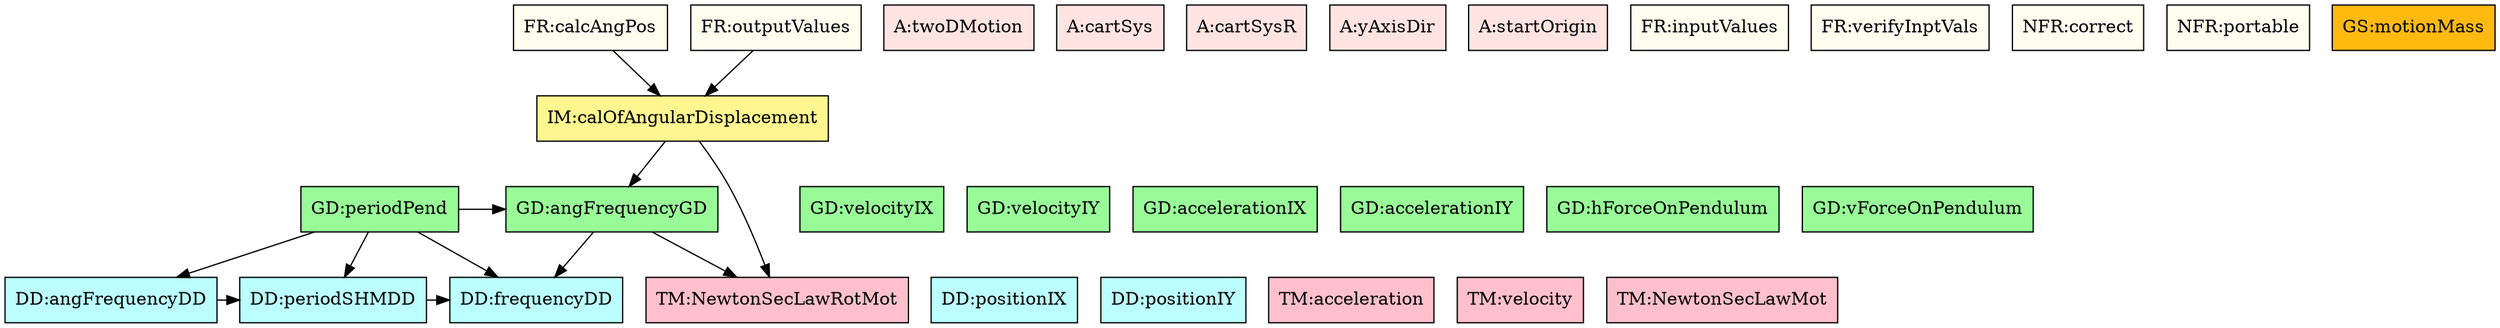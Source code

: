 digraph allvsall {
	angularFrequency -> period;
	period -> frequency;
	angFrequencyGD -> frequency;
	angFrequencyGD -> newtonSLR;
	periodPendGD -> frequency;
	periodPendGD -> angularFrequency;
	periodPendGD -> period;
	periodPendGD -> angFrequencyGD;
	angularDisplacementIM -> newtonSLR;
	angularDisplacementIM -> angFrequencyGD;
	calcAngPos -> angularDisplacementIM;
	outputValues -> angularDisplacementIM;


	twoDMotion	[shape=box, color=black, style=filled, fillcolor=mistyrose, label="A:twoDMotion"];
	cartSys	[shape=box, color=black, style=filled, fillcolor=mistyrose, label="A:cartSys"];
	cartSysR	[shape=box, color=black, style=filled, fillcolor=mistyrose, label="A:cartSysR"];
	yAxisDir	[shape=box, color=black, style=filled, fillcolor=mistyrose, label="A:yAxisDir"];
	startOrigin	[shape=box, color=black, style=filled, fillcolor=mistyrose, label="A:startOrigin"];

	subgraph A {
	rank="same"
	{twoDMotion, cartSys, cartSysR, yAxisDir, startOrigin}
	}

	ixPos	[shape=box, color=black, style=filled, fillcolor=paleturquoise1, label="DD:positionIX"];
	iyPos	[shape=box, color=black, style=filled, fillcolor=paleturquoise1, label="DD:positionIY"];
	frequency	[shape=box, color=black, style=filled, fillcolor=paleturquoise1, label="DD:frequencyDD"];
	angularFrequency	[shape=box, color=black, style=filled, fillcolor=paleturquoise1, label="DD:angFrequencyDD"];
	period	[shape=box, color=black, style=filled, fillcolor=paleturquoise1, label="DD:periodSHMDD"];

	subgraph DD {
	rank="same"
	{ixPos, iyPos, frequency, angularFrequency, period}
	}

	accelerationTM	[shape=box, color=black, style=filled, fillcolor=pink, label="TM:acceleration"];
	velocityTM	[shape=box, color=black, style=filled, fillcolor=pink, label="TM:velocity"];
	newtonSL	[shape=box, color=black, style=filled, fillcolor=pink, label="TM:NewtonSecLawMot"];
	newtonSLR	[shape=box, color=black, style=filled, fillcolor=pink, label="TM:NewtonSecLawRotMot"];

	subgraph TM {
	rank="same"
	{accelerationTM, velocityTM, newtonSL, newtonSLR}
	}

	xVel	[shape=box, color=black, style=filled, fillcolor=palegreen, label="GD:velocityIX"];
	yVel	[shape=box, color=black, style=filled, fillcolor=palegreen, label="GD:velocityIY"];
	xScalAcc	[shape=box, color=black, style=filled, fillcolor=palegreen, label="GD:accelerationIX"];
	yScalAcc	[shape=box, color=black, style=filled, fillcolor=palegreen, label="GD:accelerationIY"];
	hForceOnPendulum	[shape=box, color=black, style=filled, fillcolor=palegreen, label="GD:hForceOnPendulum"];
	vForceOnPendulum	[shape=box, color=black, style=filled, fillcolor=palegreen, label="GD:vForceOnPendulum"];
	angFrequencyGD	[shape=box, color=black, style=filled, fillcolor=palegreen, label="GD:angFrequencyGD"];
	periodPendGD	[shape=box, color=black, style=filled, fillcolor=palegreen, label="GD:periodPend"];

	subgraph GD {
	rank="same"
	{xVel, yVel, xScalAcc, yScalAcc, hForceOnPendulum, vForceOnPendulum, angFrequencyGD, periodPendGD}
	}

	angularDisplacementIM	[shape=box, color=black, style=filled, fillcolor=khaki1, label="IM:calOfAngularDisplacement"];

	subgraph IM {
	rank="same"
	{angularDisplacementIM}
	}

	inputValues	[shape=box, color=black, style=filled, fillcolor=ivory, label="FR:inputValues"];
	verifyInptVals	[shape=box, color=black, style=filled, fillcolor=ivory, label="FR:verifyInptVals"];
	calcAngPos	[shape=box, color=black, style=filled, fillcolor=ivory, label="FR:calcAngPos"];
	outputValues	[shape=box, color=black, style=filled, fillcolor=ivory, label="FR:outputValues"];
	correct	[shape=box, color=black, style=filled, fillcolor=ivory, label="NFR:correct"];
	portable	[shape=box, color=black, style=filled, fillcolor=ivory, label="NFR:portable"];

	subgraph FR {
	rank="same"
	{inputValues, verifyInptVals, calcAngPos, outputValues, correct, portable}
	}

	motionMass	[shape=box, color=black, style=filled, fillcolor=darkgoldenrod1, label="GS:motionMass"];

	subgraph GS {
	rank="same"
	{motionMass}
	}

}
